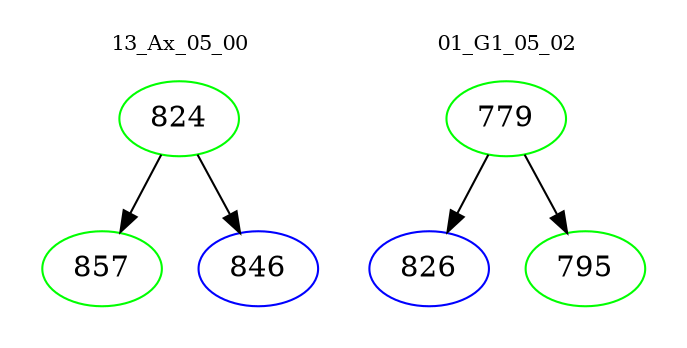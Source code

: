 digraph{
subgraph cluster_0 {
color = white
label = "13_Ax_05_00";
fontsize=10;
T0_824 [label="824", color="green"]
T0_824 -> T0_857 [color="black"]
T0_857 [label="857", color="green"]
T0_824 -> T0_846 [color="black"]
T0_846 [label="846", color="blue"]
}
subgraph cluster_1 {
color = white
label = "01_G1_05_02";
fontsize=10;
T1_779 [label="779", color="green"]
T1_779 -> T1_826 [color="black"]
T1_826 [label="826", color="blue"]
T1_779 -> T1_795 [color="black"]
T1_795 [label="795", color="green"]
}
}
